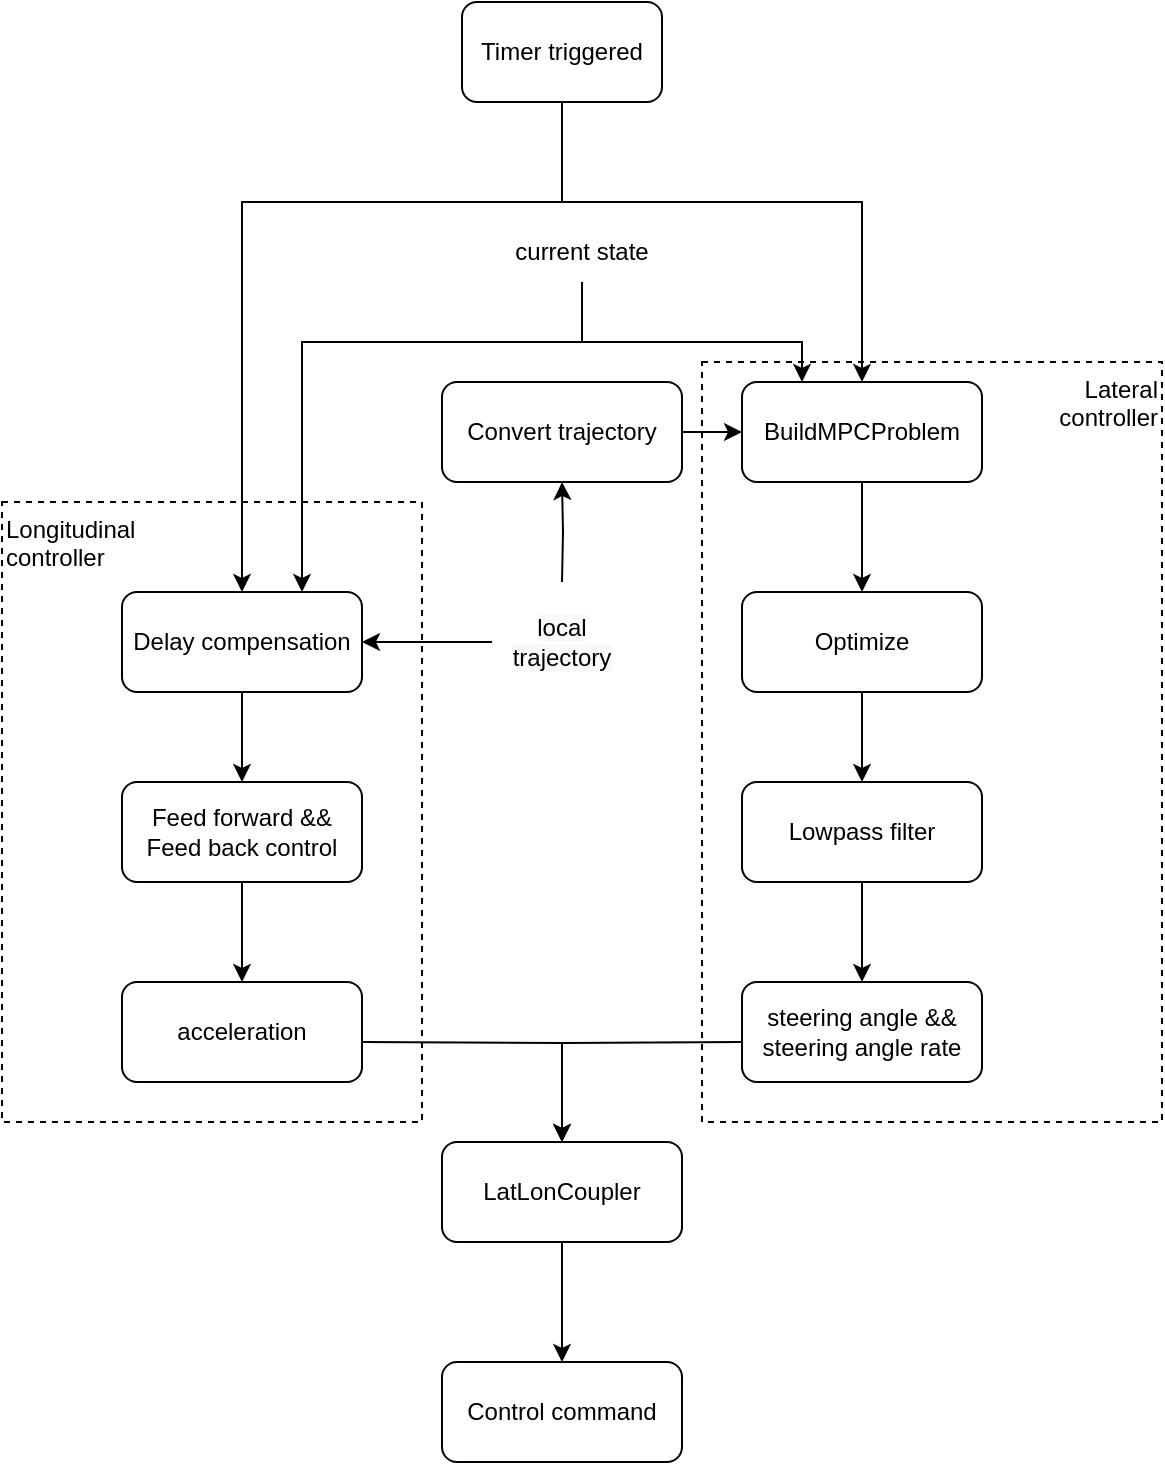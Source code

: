 <mxfile version="14.4.3" type="device"><diagram id="E_2lb2ymGnMj1kwacO3j" name="Page-1"><mxGraphModel dx="1718" dy="962" grid="1" gridSize="10" guides="1" tooltips="1" connect="1" arrows="1" fold="1" page="1" pageScale="1" pageWidth="850" pageHeight="1100" math="0" shadow="0"><root><mxCell id="0"/><mxCell id="1" parent="0"/><mxCell id="hG7nWQ1mjALFmw7npUwU-9" style="edgeStyle=orthogonalEdgeStyle;rounded=0;orthogonalLoop=1;jettySize=auto;html=1;entryX=0.5;entryY=0;entryDx=0;entryDy=0;" parent="1" target="hG7nWQ1mjALFmw7npUwU-8" edge="1"><mxGeometry relative="1" as="geometry"><mxPoint x="320" y="600" as="sourcePoint"/></mxGeometry></mxCell><mxCell id="hG7nWQ1mjALFmw7npUwU-10" style="edgeStyle=orthogonalEdgeStyle;rounded=0;orthogonalLoop=1;jettySize=auto;html=1;entryX=0.5;entryY=0;entryDx=0;entryDy=0;" parent="1" target="hG7nWQ1mjALFmw7npUwU-8" edge="1"><mxGeometry relative="1" as="geometry"><mxPoint x="510" y="600" as="sourcePoint"/></mxGeometry></mxCell><mxCell id="hG7nWQ1mjALFmw7npUwU-12" value="" style="edgeStyle=orthogonalEdgeStyle;rounded=0;orthogonalLoop=1;jettySize=auto;html=1;" parent="1" source="hG7nWQ1mjALFmw7npUwU-8" target="hG7nWQ1mjALFmw7npUwU-11" edge="1"><mxGeometry relative="1" as="geometry"/></mxCell><mxCell id="hG7nWQ1mjALFmw7npUwU-8" value="LatLonCoupler" style="rounded=1;whiteSpace=wrap;html=1;" parent="1" vertex="1"><mxGeometry x="360" y="650" width="120" height="50" as="geometry"/></mxCell><mxCell id="hG7nWQ1mjALFmw7npUwU-11" value="Control command" style="rounded=1;whiteSpace=wrap;html=1;" parent="1" vertex="1"><mxGeometry x="360" y="760" width="120" height="50" as="geometry"/></mxCell><mxCell id="hG7nWQ1mjALFmw7npUwU-13" value="Lateral&lt;br&gt;controller" style="rounded=0;whiteSpace=wrap;html=1;fillColor=none;dashed=1;align=right;verticalAlign=top;" parent="1" vertex="1"><mxGeometry x="490" y="260" width="230" height="380" as="geometry"/></mxCell><mxCell id="hG7nWQ1mjALFmw7npUwU-23" value="" style="edgeStyle=orthogonalEdgeStyle;rounded=0;orthogonalLoop=1;jettySize=auto;html=1;exitX=0.5;exitY=1;exitDx=0;exitDy=0;" parent="1" target="hG7nWQ1mjALFmw7npUwU-22" edge="1"><mxGeometry relative="1" as="geometry"><mxPoint x="420" y="130" as="sourcePoint"/><Array as="points"><mxPoint x="420" y="180"/><mxPoint x="570" y="180"/></Array></mxGeometry></mxCell><mxCell id="efjL9Fbet85ZTA7fRxNU-4" style="edgeStyle=orthogonalEdgeStyle;rounded=0;orthogonalLoop=1;jettySize=auto;html=1;entryX=0.5;entryY=0;entryDx=0;entryDy=0;exitX=0.5;exitY=1;exitDx=0;exitDy=0;" parent="1" target="hG7nWQ1mjALFmw7npUwU-39" edge="1"><mxGeometry relative="1" as="geometry"><mxPoint x="420" y="130" as="sourcePoint"/><Array as="points"><mxPoint x="420" y="180"/><mxPoint x="260" y="180"/></Array></mxGeometry></mxCell><mxCell id="hG7nWQ1mjALFmw7npUwU-25" value="" style="edgeStyle=orthogonalEdgeStyle;rounded=0;orthogonalLoop=1;jettySize=auto;html=1;" parent="1" source="hG7nWQ1mjALFmw7npUwU-20" target="hG7nWQ1mjALFmw7npUwU-22" edge="1"><mxGeometry relative="1" as="geometry"/></mxCell><mxCell id="hG7nWQ1mjALFmw7npUwU-20" value="&lt;span&gt;Convert trajectory&lt;/span&gt;" style="whiteSpace=wrap;html=1;rounded=1;" parent="1" vertex="1"><mxGeometry x="360" y="270" width="120" height="50" as="geometry"/></mxCell><mxCell id="hG7nWQ1mjALFmw7npUwU-27" value="" style="edgeStyle=orthogonalEdgeStyle;rounded=0;orthogonalLoop=1;jettySize=auto;html=1;" parent="1" source="hG7nWQ1mjALFmw7npUwU-22" target="hG7nWQ1mjALFmw7npUwU-26" edge="1"><mxGeometry relative="1" as="geometry"/></mxCell><mxCell id="hG7nWQ1mjALFmw7npUwU-22" value="BuildMPCProblem" style="whiteSpace=wrap;html=1;rounded=1;" parent="1" vertex="1"><mxGeometry x="510" y="270" width="120" height="50" as="geometry"/></mxCell><mxCell id="hG7nWQ1mjALFmw7npUwU-29" value="" style="edgeStyle=orthogonalEdgeStyle;rounded=0;orthogonalLoop=1;jettySize=auto;html=1;" parent="1" source="hG7nWQ1mjALFmw7npUwU-26" target="hG7nWQ1mjALFmw7npUwU-28" edge="1"><mxGeometry relative="1" as="geometry"/></mxCell><mxCell id="hG7nWQ1mjALFmw7npUwU-26" value="Optimize" style="whiteSpace=wrap;html=1;rounded=1;" parent="1" vertex="1"><mxGeometry x="510" y="375" width="120" height="50" as="geometry"/></mxCell><mxCell id="efjL9Fbet85ZTA7fRxNU-2" value="" style="edgeStyle=orthogonalEdgeStyle;rounded=0;orthogonalLoop=1;jettySize=auto;html=1;" parent="1" source="hG7nWQ1mjALFmw7npUwU-28" target="hG7nWQ1mjALFmw7npUwU-30" edge="1"><mxGeometry relative="1" as="geometry"/></mxCell><mxCell id="hG7nWQ1mjALFmw7npUwU-28" value="Lowpass filter" style="whiteSpace=wrap;html=1;rounded=1;" parent="1" vertex="1"><mxGeometry x="510" y="470" width="120" height="50" as="geometry"/></mxCell><mxCell id="hG7nWQ1mjALFmw7npUwU-30" value="steering angle &amp;amp;&amp;amp; steering angle rate" style="whiteSpace=wrap;html=1;rounded=1;" parent="1" vertex="1"><mxGeometry x="510" y="570" width="120" height="50" as="geometry"/></mxCell><mxCell id="hG7nWQ1mjALFmw7npUwU-32" value="Longitudinal&lt;br&gt;controller" style="rounded=0;whiteSpace=wrap;html=1;fillColor=none;dashed=1;align=left;verticalAlign=top;" parent="1" vertex="1"><mxGeometry x="140" y="330" width="210" height="310" as="geometry"/></mxCell><mxCell id="hG7nWQ1mjALFmw7npUwU-41" style="edgeStyle=orthogonalEdgeStyle;rounded=0;orthogonalLoop=1;jettySize=auto;html=1;exitX=0.5;exitY=1;exitDx=0;exitDy=0;entryX=0.75;entryY=0;entryDx=0;entryDy=0;" parent="1" source="hG7nWQ1mjALFmw7npUwU-33" target="hG7nWQ1mjALFmw7npUwU-39" edge="1"><mxGeometry relative="1" as="geometry"><mxPoint x="180" y="390" as="targetPoint"/><Array as="points"><mxPoint x="430" y="250"/><mxPoint x="290" y="250"/></Array></mxGeometry></mxCell><mxCell id="efjL9Fbet85ZTA7fRxNU-8" style="edgeStyle=orthogonalEdgeStyle;rounded=0;orthogonalLoop=1;jettySize=auto;html=1;entryX=0.25;entryY=0;entryDx=0;entryDy=0;fontColor=#000000;" parent="1" source="hG7nWQ1mjALFmw7npUwU-33" target="hG7nWQ1mjALFmw7npUwU-22" edge="1"><mxGeometry relative="1" as="geometry"><Array as="points"><mxPoint x="430" y="250"/><mxPoint x="540" y="250"/></Array></mxGeometry></mxCell><mxCell id="hG7nWQ1mjALFmw7npUwU-33" value="current state" style="whiteSpace=wrap;html=1;rounded=1;strokeColor=none;" parent="1" vertex="1"><mxGeometry x="390" y="190" width="80" height="30" as="geometry"/></mxCell><mxCell id="efjL9Fbet85ZTA7fRxNU-5" value="" style="edgeStyle=orthogonalEdgeStyle;rounded=0;orthogonalLoop=1;jettySize=auto;html=1;" parent="1" target="hG7nWQ1mjALFmw7npUwU-20" edge="1"><mxGeometry relative="1" as="geometry"><mxPoint x="420" y="370" as="sourcePoint"/></mxGeometry></mxCell><mxCell id="hG7nWQ1mjALFmw7npUwU-44" value="" style="edgeStyle=orthogonalEdgeStyle;rounded=0;orthogonalLoop=1;jettySize=auto;html=1;" parent="1" source="hG7nWQ1mjALFmw7npUwU-39" target="hG7nWQ1mjALFmw7npUwU-43" edge="1"><mxGeometry relative="1" as="geometry"/></mxCell><mxCell id="hG7nWQ1mjALFmw7npUwU-39" value="Delay compensation" style="whiteSpace=wrap;html=1;rounded=1;" parent="1" vertex="1"><mxGeometry x="200" y="375" width="120" height="50" as="geometry"/></mxCell><mxCell id="hG7nWQ1mjALFmw7npUwU-46" value="" style="edgeStyle=orthogonalEdgeStyle;rounded=0;orthogonalLoop=1;jettySize=auto;html=1;" parent="1" source="hG7nWQ1mjALFmw7npUwU-43" target="hG7nWQ1mjALFmw7npUwU-45" edge="1"><mxGeometry relative="1" as="geometry"/></mxCell><mxCell id="hG7nWQ1mjALFmw7npUwU-43" value="&lt;span&gt;Feed forward &amp;amp;&amp;amp; Feed back control&lt;/span&gt;" style="whiteSpace=wrap;html=1;rounded=1;" parent="1" vertex="1"><mxGeometry x="200" y="470" width="120" height="50" as="geometry"/></mxCell><mxCell id="hG7nWQ1mjALFmw7npUwU-45" value="acceleration" style="whiteSpace=wrap;html=1;rounded=1;" parent="1" vertex="1"><mxGeometry x="200" y="570" width="120" height="50" as="geometry"/></mxCell><mxCell id="efjL9Fbet85ZTA7fRxNU-7" value="" style="edgeStyle=orthogonalEdgeStyle;rounded=0;orthogonalLoop=1;jettySize=auto;html=1;" parent="1" source="efjL9Fbet85ZTA7fRxNU-6" target="hG7nWQ1mjALFmw7npUwU-39" edge="1"><mxGeometry relative="1" as="geometry"/></mxCell><mxCell id="efjL9Fbet85ZTA7fRxNU-6" value="&lt;span style=&quot;font-family: helvetica; font-size: 12px; font-style: normal; font-weight: 400; letter-spacing: normal; text-indent: 0px; text-transform: none; word-spacing: 0px; background-color: rgb(248, 249, 250); display: inline; float: none;&quot;&gt;local&lt;br&gt;trajectory&lt;/span&gt;" style="text;whiteSpace=wrap;html=1;align=center;fillColor=#ffffff;verticalAlign=middle;" parent="1" vertex="1"><mxGeometry x="385" y="377.5" width="70" height="45" as="geometry"/></mxCell><mxCell id="efjL9Fbet85ZTA7fRxNU-11" value="Timer triggered" style="whiteSpace=wrap;html=1;rounded=1;" parent="1" vertex="1"><mxGeometry x="370" y="80" width="100" height="50" as="geometry"/></mxCell></root></mxGraphModel></diagram></mxfile>